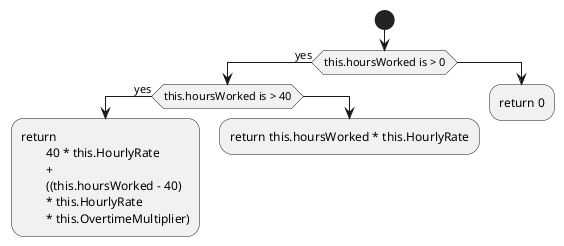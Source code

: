 @startuml
start
if (this.hoursWorked is > 0) then (yes)
	if (this.hoursWorked is > 40) then (yes)
		:return 
			40 * this.HourlyRate
			+
			((this.hoursWorked - 40) 
			* this.HourlyRate 
			* this.OvertimeMultiplier);
		detach
	else
		:return this.hoursWorked * this.HourlyRate;
		detach
	endif
else 
	:return 0;
	detach
endif
@enduml
